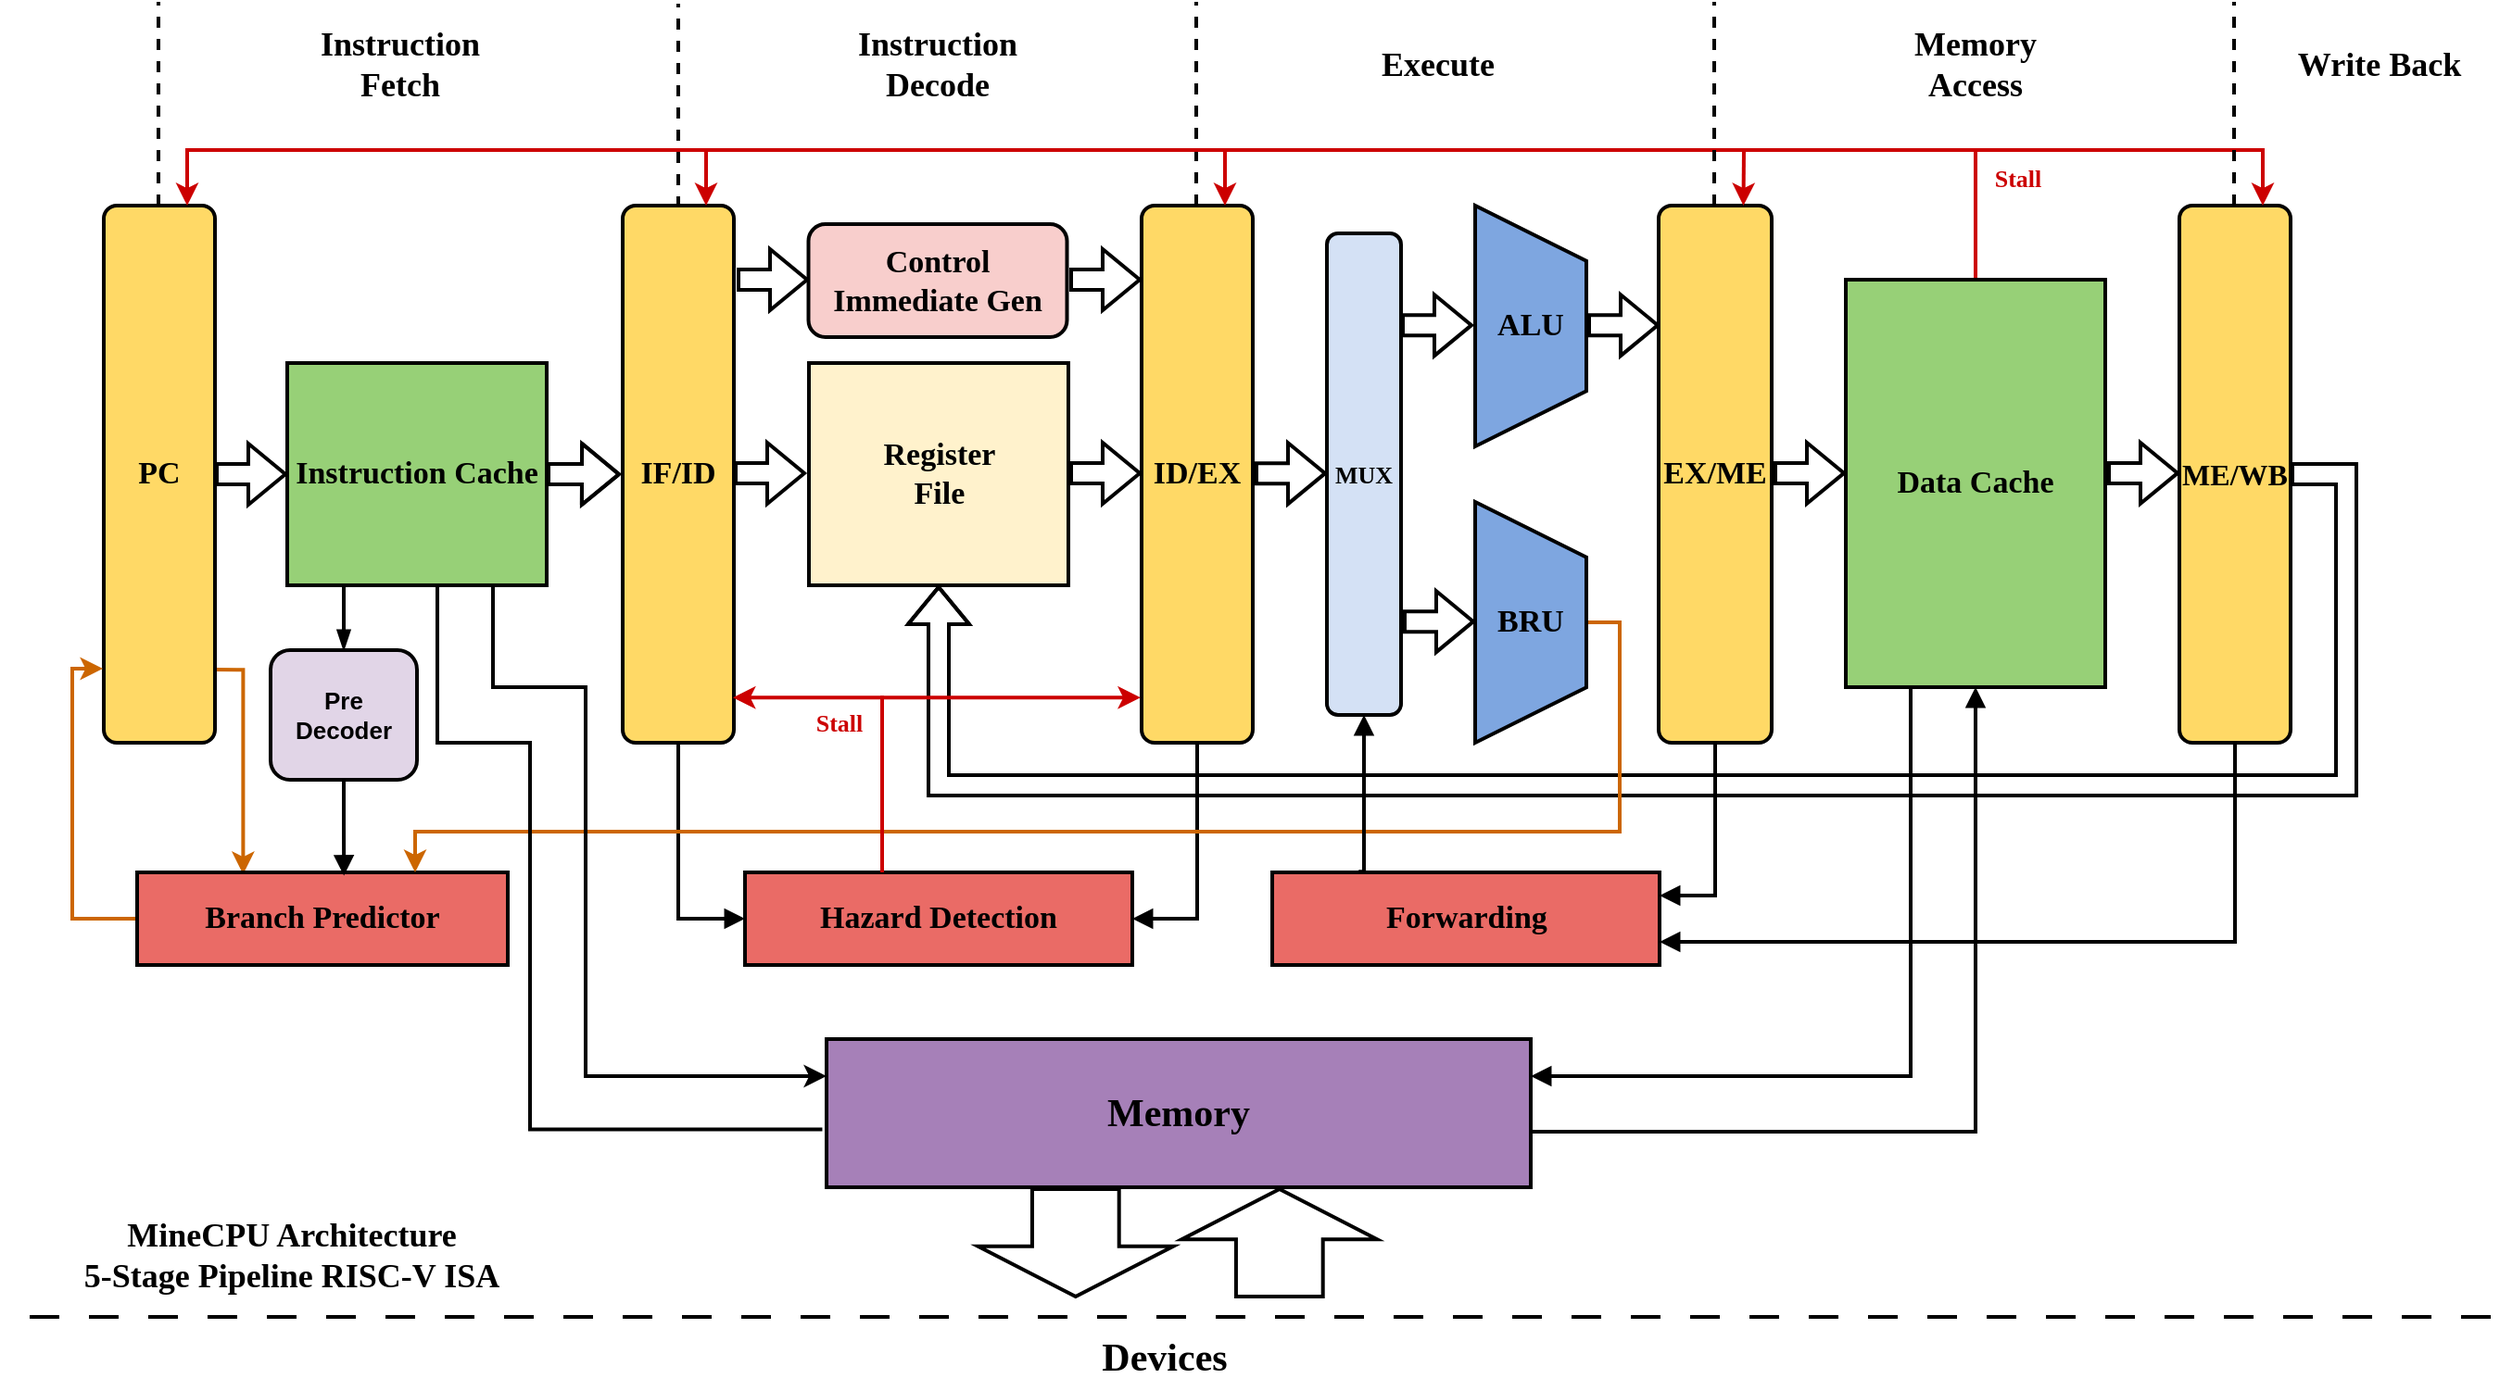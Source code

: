 <mxfile version="23.1.5" type="device">
  <diagram name="第 1 页" id="0rYRHhfyeYts_oOujGHw">
    <mxGraphModel dx="1764" dy="1348" grid="0" gridSize="10" guides="1" tooltips="1" connect="1" arrows="1" fold="1" page="0" pageScale="1" pageWidth="1169" pageHeight="827" background="none" math="0" shadow="0">
      <root>
        <mxCell id="0" />
        <mxCell id="1" parent="0" />
        <mxCell id="AgFiocdv4cvHruoCQxN_-11" style="edgeStyle=orthogonalEdgeStyle;rounded=0;orthogonalLoop=1;jettySize=auto;html=1;exitX=0.992;exitY=0.864;exitDx=0;exitDy=0;strokeWidth=2;exitPerimeter=0;strokeColor=#CC6600;entryX=0.286;entryY=0.02;entryDx=0;entryDy=0;entryPerimeter=0;" parent="1" source="o8w3iRxZlJbCGSuV9Qv7-1" target="AgFiocdv4cvHruoCQxN_-10" edge="1">
          <mxGeometry relative="1" as="geometry">
            <Array as="points">
              <mxPoint x="145" y="401" />
            </Array>
            <mxPoint x="145" y="507" as="targetPoint" />
          </mxGeometry>
        </mxCell>
        <mxCell id="o8w3iRxZlJbCGSuV9Qv7-1" value="&lt;font face=&quot;Comic Sans MS&quot; size=&quot;1&quot;&gt;&lt;b style=&quot;font-size: 17px;&quot;&gt;PC&lt;/b&gt;&lt;/font&gt;" style="rounded=1;whiteSpace=wrap;html=1;absoluteArcSize=1;arcSize=14;strokeWidth=2;fillColor=#FFD966;" parent="1" vertex="1">
          <mxGeometry x="70" y="150" width="60" height="290" as="geometry" />
        </mxCell>
        <mxCell id="AgFiocdv4cvHruoCQxN_-28" style="edgeStyle=orthogonalEdgeStyle;rounded=0;orthogonalLoop=1;jettySize=auto;html=1;exitX=0.5;exitY=1;exitDx=0;exitDy=0;entryX=0;entryY=0.5;entryDx=0;entryDy=0;strokeWidth=2;endArrow=block;endFill=1;" parent="1" source="o8w3iRxZlJbCGSuV9Qv7-2" target="AgFiocdv4cvHruoCQxN_-26" edge="1">
          <mxGeometry relative="1" as="geometry">
            <Array as="points">
              <mxPoint x="380" y="535" />
            </Array>
          </mxGeometry>
        </mxCell>
        <mxCell id="o8w3iRxZlJbCGSuV9Qv7-2" value="&lt;font face=&quot;Comic Sans MS&quot; size=&quot;1&quot;&gt;&lt;b style=&quot;font-size: 17px;&quot;&gt;IF/ID&lt;/b&gt;&lt;/font&gt;" style="rounded=1;whiteSpace=wrap;html=1;absoluteArcSize=1;arcSize=14;strokeWidth=2;fillColor=#FFD966;" parent="1" vertex="1">
          <mxGeometry x="350" y="150" width="60" height="290" as="geometry" />
        </mxCell>
        <mxCell id="AgFiocdv4cvHruoCQxN_-27" style="edgeStyle=orthogonalEdgeStyle;rounded=0;orthogonalLoop=1;jettySize=auto;html=1;exitX=0.5;exitY=1;exitDx=0;exitDy=0;entryX=1;entryY=0.5;entryDx=0;entryDy=0;strokeWidth=2;endArrow=block;endFill=1;" parent="1" source="o8w3iRxZlJbCGSuV9Qv7-3" target="AgFiocdv4cvHruoCQxN_-26" edge="1">
          <mxGeometry relative="1" as="geometry" />
        </mxCell>
        <mxCell id="o8w3iRxZlJbCGSuV9Qv7-3" value="&lt;font face=&quot;Comic Sans MS&quot; size=&quot;1&quot;&gt;&lt;b style=&quot;font-size: 17px;&quot;&gt;ID/EX&lt;/b&gt;&lt;/font&gt;" style="rounded=1;whiteSpace=wrap;html=1;absoluteArcSize=1;arcSize=14;strokeWidth=2;fillColor=#FFD966;" parent="1" vertex="1">
          <mxGeometry x="630" y="150" width="60" height="290" as="geometry" />
        </mxCell>
        <mxCell id="AgFiocdv4cvHruoCQxN_-15" style="edgeStyle=orthogonalEdgeStyle;rounded=0;orthogonalLoop=1;jettySize=auto;html=1;exitX=0.5;exitY=1;exitDx=0;exitDy=0;entryX=1;entryY=0.25;entryDx=0;entryDy=0;strokeWidth=2;endArrow=block;endFill=1;" parent="1" source="o8w3iRxZlJbCGSuV9Qv7-4" target="AgFiocdv4cvHruoCQxN_-14" edge="1">
          <mxGeometry relative="1" as="geometry" />
        </mxCell>
        <mxCell id="o8w3iRxZlJbCGSuV9Qv7-4" value="&lt;b style=&quot;&quot;&gt;&lt;font face=&quot;Comic Sans MS&quot; style=&quot;font-size: 17px;&quot;&gt;EX/ME&lt;/font&gt;&lt;/b&gt;" style="rounded=1;whiteSpace=wrap;html=1;absoluteArcSize=1;arcSize=14;strokeWidth=2;gradientColor=none;fillColor=#FFD966;" parent="1" vertex="1">
          <mxGeometry x="909" y="150" width="61" height="290" as="geometry" />
        </mxCell>
        <mxCell id="AgFiocdv4cvHruoCQxN_-16" style="edgeStyle=orthogonalEdgeStyle;rounded=0;orthogonalLoop=1;jettySize=auto;html=1;exitX=0.5;exitY=1;exitDx=0;exitDy=0;entryX=1;entryY=0.75;entryDx=0;entryDy=0;strokeWidth=2;endArrow=block;endFill=1;" parent="1" source="o8w3iRxZlJbCGSuV9Qv7-5" target="AgFiocdv4cvHruoCQxN_-14" edge="1">
          <mxGeometry relative="1" as="geometry" />
        </mxCell>
        <mxCell id="AgFiocdv4cvHruoCQxN_-81" style="edgeStyle=orthogonalEdgeStyle;rounded=0;orthogonalLoop=1;jettySize=auto;html=1;exitX=1;exitY=0.5;exitDx=0;exitDy=0;entryX=0.5;entryY=1;entryDx=0;entryDy=0;strokeWidth=2;shape=flexArrow;" parent="1" source="o8w3iRxZlJbCGSuV9Qv7-5" target="AgFiocdv4cvHruoCQxN_-58" edge="1">
          <mxGeometry relative="1" as="geometry">
            <Array as="points">
              <mxPoint x="1280" y="295" />
              <mxPoint x="1280" y="463" />
              <mxPoint x="520" y="463" />
            </Array>
          </mxGeometry>
        </mxCell>
        <mxCell id="o8w3iRxZlJbCGSuV9Qv7-5" value="&lt;b style=&quot;&quot;&gt;&lt;font style=&quot;font-size: 16px;&quot; face=&quot;Comic Sans MS&quot;&gt;ME/WB&lt;/font&gt;&lt;/b&gt;" style="rounded=1;whiteSpace=wrap;html=1;absoluteArcSize=1;arcSize=14;strokeWidth=2;fillColor=#FFD966;" parent="1" vertex="1">
          <mxGeometry x="1190" y="150" width="60" height="290" as="geometry" />
        </mxCell>
        <mxCell id="AgFiocdv4cvHruoCQxN_-1" value="" style="endArrow=none;dashed=1;html=1;rounded=0;strokeWidth=2;" parent="1" edge="1">
          <mxGeometry width="50" height="50" relative="1" as="geometry">
            <mxPoint x="380" y="151" as="sourcePoint" />
            <mxPoint x="380" y="41" as="targetPoint" />
          </mxGeometry>
        </mxCell>
        <mxCell id="AgFiocdv4cvHruoCQxN_-3" value="&lt;font size=&quot;1&quot; face=&quot;Comic Sans MS&quot; style=&quot;&quot;&gt;&lt;b style=&quot;font-size: 17px;&quot;&gt;ALU&lt;/b&gt;&lt;/font&gt;" style="verticalLabelPosition=middle;verticalAlign=middle;html=1;shape=trapezoid;perimeter=trapezoidPerimeter;whiteSpace=wrap;size=0.23;arcSize=10;flipV=1;labelPosition=center;align=center;strokeWidth=2;direction=south;fillColor=#7EA6E0;" parent="1" vertex="1">
          <mxGeometry x="810" y="150" width="60" height="130" as="geometry" />
        </mxCell>
        <mxCell id="AgFiocdv4cvHruoCQxN_-5" value="" style="endArrow=none;dashed=1;html=1;rounded=0;strokeWidth=2;" parent="1" edge="1">
          <mxGeometry width="50" height="50" relative="1" as="geometry">
            <mxPoint x="659.5" y="150" as="sourcePoint" />
            <mxPoint x="659.5" y="40" as="targetPoint" />
          </mxGeometry>
        </mxCell>
        <mxCell id="AgFiocdv4cvHruoCQxN_-6" value="" style="endArrow=none;dashed=1;html=1;rounded=0;strokeWidth=2;" parent="1" edge="1">
          <mxGeometry width="50" height="50" relative="1" as="geometry">
            <mxPoint x="99.5" y="150" as="sourcePoint" />
            <mxPoint x="99.5" y="40" as="targetPoint" />
          </mxGeometry>
        </mxCell>
        <mxCell id="AgFiocdv4cvHruoCQxN_-7" value="&lt;b&gt;&lt;font style=&quot;font-size: 18px;&quot;&gt;Instruction Fetch&lt;/font&gt;&lt;/b&gt;" style="text;html=1;align=center;verticalAlign=middle;whiteSpace=wrap;rounded=0;fontFamily=Comic Sans MS;" parent="1" vertex="1">
          <mxGeometry x="180" y="59" width="100" height="30" as="geometry" />
        </mxCell>
        <mxCell id="AgFiocdv4cvHruoCQxN_-8" value="&lt;b&gt;&lt;font style=&quot;font-size: 18px;&quot;&gt;Instruction Decode&lt;/font&gt;&lt;/b&gt;" style="text;html=1;align=center;verticalAlign=middle;whiteSpace=wrap;rounded=0;fontFamily=Comic Sans MS;" parent="1" vertex="1">
          <mxGeometry x="470" y="59" width="100" height="30" as="geometry" />
        </mxCell>
        <mxCell id="AgFiocdv4cvHruoCQxN_-12" style="edgeStyle=orthogonalEdgeStyle;rounded=0;orthogonalLoop=1;jettySize=auto;html=1;exitX=0;exitY=0.5;exitDx=0;exitDy=0;entryX=-0.008;entryY=0.862;entryDx=0;entryDy=0;strokeWidth=2;entryPerimeter=0;strokeColor=#CC6600;" parent="1" source="AgFiocdv4cvHruoCQxN_-10" target="o8w3iRxZlJbCGSuV9Qv7-1" edge="1">
          <mxGeometry relative="1" as="geometry">
            <Array as="points">
              <mxPoint x="53" y="535" />
              <mxPoint x="53" y="400" />
            </Array>
          </mxGeometry>
        </mxCell>
        <mxCell id="AgFiocdv4cvHruoCQxN_-10" value="&lt;b&gt;&lt;font face=&quot;Comic Sans MS&quot; style=&quot;font-size: 17px;&quot;&gt;Branch Predictor&lt;/font&gt;&lt;/b&gt;" style="rounded=0;whiteSpace=wrap;html=1;strokeWidth=2;fillColor=#EA6B66;" parent="1" vertex="1">
          <mxGeometry x="88" y="510" width="200" height="50" as="geometry" />
        </mxCell>
        <mxCell id="AgFiocdv4cvHruoCQxN_-32" style="edgeStyle=orthogonalEdgeStyle;rounded=0;orthogonalLoop=1;jettySize=auto;html=1;exitX=0.5;exitY=0;exitDx=0;exitDy=0;entryX=0.75;entryY=0;entryDx=0;entryDy=0;strokeWidth=2;strokeColor=#CC6600;" parent="1" source="AgFiocdv4cvHruoCQxN_-13" target="AgFiocdv4cvHruoCQxN_-10" edge="1">
          <mxGeometry relative="1" as="geometry">
            <Array as="points">
              <mxPoint x="888" y="375" />
              <mxPoint x="888" y="488" />
              <mxPoint x="238" y="488" />
            </Array>
          </mxGeometry>
        </mxCell>
        <mxCell id="AgFiocdv4cvHruoCQxN_-13" value="&lt;b&gt;&lt;font face=&quot;Comic Sans MS&quot; style=&quot;font-size: 17px;&quot;&gt;BRU&lt;/font&gt;&lt;/b&gt;" style="verticalLabelPosition=middle;verticalAlign=middle;html=1;shape=trapezoid;perimeter=trapezoidPerimeter;whiteSpace=wrap;size=0.23;arcSize=10;flipV=1;labelPosition=center;align=center;strokeWidth=2;direction=south;fillColor=#7EA6E0;" parent="1" vertex="1">
          <mxGeometry x="810" y="310" width="60" height="130" as="geometry" />
        </mxCell>
        <mxCell id="AgFiocdv4cvHruoCQxN_-68" style="edgeStyle=orthogonalEdgeStyle;rounded=0;orthogonalLoop=1;jettySize=auto;html=1;exitX=0.223;exitY=-0.008;exitDx=0;exitDy=0;entryX=0.5;entryY=1;entryDx=0;entryDy=0;strokeWidth=2;exitPerimeter=0;endArrow=block;endFill=1;" parent="1" source="AgFiocdv4cvHruoCQxN_-14" target="AgFiocdv4cvHruoCQxN_-67" edge="1">
          <mxGeometry relative="1" as="geometry">
            <Array as="points">
              <mxPoint x="750" y="510" />
            </Array>
          </mxGeometry>
        </mxCell>
        <mxCell id="AgFiocdv4cvHruoCQxN_-14" value="&lt;b&gt;&lt;font face=&quot;Comic Sans MS&quot; style=&quot;font-size: 17px;&quot;&gt;Forwarding&lt;/font&gt;&lt;/b&gt;" style="rounded=0;whiteSpace=wrap;html=1;strokeWidth=2;fillColor=#EA6B66;" parent="1" vertex="1">
          <mxGeometry x="700.5" y="510" width="209" height="50" as="geometry" />
        </mxCell>
        <mxCell id="AgFiocdv4cvHruoCQxN_-46" value="" style="edgeStyle=orthogonalEdgeStyle;rounded=0;orthogonalLoop=1;jettySize=auto;html=1;strokeWidth=2;shape=flexArrow;fillColor=none;" parent="1" source="AgFiocdv4cvHruoCQxN_-18" edge="1">
          <mxGeometry relative="1" as="geometry">
            <mxPoint x="349" y="295.059" as="targetPoint" />
            <Array as="points">
              <mxPoint x="329" y="295" />
              <mxPoint x="329" y="295" />
            </Array>
          </mxGeometry>
        </mxCell>
        <mxCell id="AgFiocdv4cvHruoCQxN_-54" style="edgeStyle=orthogonalEdgeStyle;rounded=0;orthogonalLoop=1;jettySize=auto;html=1;exitX=0.75;exitY=1;exitDx=0;exitDy=0;entryX=0;entryY=0.25;entryDx=0;entryDy=0;strokeWidth=2;" parent="1" source="AgFiocdv4cvHruoCQxN_-18" target="AgFiocdv4cvHruoCQxN_-25" edge="1">
          <mxGeometry relative="1" as="geometry">
            <Array as="points">
              <mxPoint x="275" y="310" />
              <mxPoint x="280" y="310" />
              <mxPoint x="280" y="410" />
              <mxPoint x="330" y="410" />
              <mxPoint x="330" y="620" />
            </Array>
          </mxGeometry>
        </mxCell>
        <mxCell id="AgFiocdv4cvHruoCQxN_-55" style="edgeStyle=orthogonalEdgeStyle;rounded=0;orthogonalLoop=1;jettySize=auto;html=1;entryX=-0.006;entryY=0.609;entryDx=0;entryDy=0;entryPerimeter=0;strokeWidth=2;startArrow=classic;startFill=1;endArrow=none;endFill=0;" parent="1" target="AgFiocdv4cvHruoCQxN_-25" edge="1">
          <mxGeometry relative="1" as="geometry">
            <mxPoint x="250" y="320" as="sourcePoint" />
            <Array as="points">
              <mxPoint x="250" y="440" />
              <mxPoint x="300" y="440" />
              <mxPoint x="300" y="649" />
            </Array>
          </mxGeometry>
        </mxCell>
        <mxCell id="AgFiocdv4cvHruoCQxN_-80" style="edgeStyle=orthogonalEdgeStyle;rounded=0;orthogonalLoop=1;jettySize=auto;html=1;exitX=0.25;exitY=1;exitDx=0;exitDy=0;entryX=0.5;entryY=0;entryDx=0;entryDy=0;strokeWidth=2;endArrow=blockThin;endFill=1;" parent="1" source="AgFiocdv4cvHruoCQxN_-18" target="AgFiocdv4cvHruoCQxN_-39" edge="1">
          <mxGeometry relative="1" as="geometry" />
        </mxCell>
        <mxCell id="AgFiocdv4cvHruoCQxN_-18" value="&lt;b&gt;&lt;font face=&quot;Comic Sans MS&quot; style=&quot;font-size: 17px;&quot;&gt;Instruction Cache&lt;/font&gt;&lt;/b&gt;" style="rounded=0;whiteSpace=wrap;html=1;strokeWidth=2;fillColor=#97D077;" parent="1" vertex="1">
          <mxGeometry x="169" y="235" width="140" height="120" as="geometry" />
        </mxCell>
        <mxCell id="AgFiocdv4cvHruoCQxN_-34" style="edgeStyle=orthogonalEdgeStyle;rounded=0;orthogonalLoop=1;jettySize=auto;html=1;exitX=0.5;exitY=0;exitDx=0;exitDy=0;entryX=0.75;entryY=0;entryDx=0;entryDy=0;strokeWidth=2;strokeColor=#CC0000;" parent="1" source="AgFiocdv4cvHruoCQxN_-19" target="o8w3iRxZlJbCGSuV9Qv7-1" edge="1">
          <mxGeometry relative="1" as="geometry">
            <Array as="points">
              <mxPoint x="1080" y="120" />
              <mxPoint x="115" y="120" />
            </Array>
          </mxGeometry>
        </mxCell>
        <mxCell id="AgFiocdv4cvHruoCQxN_-38" style="edgeStyle=orthogonalEdgeStyle;rounded=0;orthogonalLoop=1;jettySize=auto;html=1;exitX=0.5;exitY=0;exitDx=0;exitDy=0;entryX=0.75;entryY=0;entryDx=0;entryDy=0;strokeWidth=2;strokeColor=#CC0000;" parent="1" source="AgFiocdv4cvHruoCQxN_-19" target="o8w3iRxZlJbCGSuV9Qv7-5" edge="1">
          <mxGeometry relative="1" as="geometry">
            <Array as="points">
              <mxPoint x="1080" y="120" />
              <mxPoint x="1235" y="120" />
            </Array>
          </mxGeometry>
        </mxCell>
        <mxCell id="AgFiocdv4cvHruoCQxN_-50" style="edgeStyle=orthogonalEdgeStyle;rounded=0;orthogonalLoop=1;jettySize=auto;html=1;exitX=0.25;exitY=1;exitDx=0;exitDy=0;entryX=1;entryY=0.25;entryDx=0;entryDy=0;strokeWidth=2;endArrow=block;endFill=1;" parent="1" source="AgFiocdv4cvHruoCQxN_-19" target="AgFiocdv4cvHruoCQxN_-25" edge="1">
          <mxGeometry relative="1" as="geometry" />
        </mxCell>
        <mxCell id="AgFiocdv4cvHruoCQxN_-19" value="&lt;b&gt;&lt;font face=&quot;Comic Sans MS&quot; style=&quot;font-size: 17px;&quot;&gt;Data Cache&lt;/font&gt;&lt;/b&gt;" style="rounded=0;whiteSpace=wrap;html=1;strokeWidth=2;fillColor=#97D077;" parent="1" vertex="1">
          <mxGeometry x="1010" y="190" width="140" height="220" as="geometry" />
        </mxCell>
        <mxCell id="AgFiocdv4cvHruoCQxN_-20" value="&lt;b&gt;&lt;font style=&quot;font-size: 18px;&quot;&gt;Execute&lt;/font&gt;&lt;/b&gt;" style="text;html=1;align=center;verticalAlign=middle;whiteSpace=wrap;rounded=0;fontFamily=Comic Sans MS;" parent="1" vertex="1">
          <mxGeometry x="740" y="59" width="100" height="30" as="geometry" />
        </mxCell>
        <mxCell id="AgFiocdv4cvHruoCQxN_-21" value="&lt;b&gt;&lt;font style=&quot;font-size: 18px;&quot;&gt;Memory Access&lt;/font&gt;&lt;/b&gt;" style="text;html=1;align=center;verticalAlign=middle;whiteSpace=wrap;rounded=0;fontFamily=Comic Sans MS;" parent="1" vertex="1">
          <mxGeometry x="1030" y="59" width="100" height="30" as="geometry" />
        </mxCell>
        <mxCell id="AgFiocdv4cvHruoCQxN_-22" value="" style="endArrow=none;dashed=1;html=1;rounded=0;strokeWidth=2;" parent="1" edge="1">
          <mxGeometry width="50" height="50" relative="1" as="geometry">
            <mxPoint x="939" y="150" as="sourcePoint" />
            <mxPoint x="939" y="40" as="targetPoint" />
          </mxGeometry>
        </mxCell>
        <mxCell id="AgFiocdv4cvHruoCQxN_-23" value="" style="endArrow=none;dashed=1;html=1;rounded=0;strokeWidth=2;" parent="1" edge="1">
          <mxGeometry width="50" height="50" relative="1" as="geometry">
            <mxPoint x="1219.5" y="150" as="sourcePoint" />
            <mxPoint x="1219.5" y="40" as="targetPoint" />
          </mxGeometry>
        </mxCell>
        <mxCell id="AgFiocdv4cvHruoCQxN_-24" value="&lt;b&gt;&lt;font style=&quot;font-size: 18px;&quot;&gt;Write Back&lt;/font&gt;&lt;/b&gt;" style="text;html=1;align=center;verticalAlign=middle;whiteSpace=wrap;rounded=0;fontFamily=Comic Sans MS;" parent="1" vertex="1">
          <mxGeometry x="1248" y="59" width="100" height="30" as="geometry" />
        </mxCell>
        <mxCell id="AgFiocdv4cvHruoCQxN_-51" style="edgeStyle=orthogonalEdgeStyle;rounded=0;orthogonalLoop=1;jettySize=auto;html=1;exitX=1;exitY=0.5;exitDx=0;exitDy=0;entryX=0.5;entryY=1;entryDx=0;entryDy=0;strokeWidth=2;endArrow=block;endFill=1;" parent="1" source="AgFiocdv4cvHruoCQxN_-25" target="AgFiocdv4cvHruoCQxN_-19" edge="1">
          <mxGeometry relative="1" as="geometry">
            <Array as="points">
              <mxPoint x="840" y="650" />
              <mxPoint x="1080" y="650" />
            </Array>
          </mxGeometry>
        </mxCell>
        <mxCell id="AgFiocdv4cvHruoCQxN_-83" style="edgeStyle=orthogonalEdgeStyle;rounded=0;orthogonalLoop=1;jettySize=auto;html=1;exitX=0.5;exitY=1;exitDx=0;exitDy=0;shape=flexArrow;strokeWidth=2;targetPerimeterSpacing=0;endSize=8.376;startSize=5;sourcePerimeterSpacing=0;width=45.882;endWidth=56.471;" parent="1" edge="1">
          <mxGeometry relative="1" as="geometry">
            <mxPoint x="594.41" y="740" as="targetPoint" />
            <mxPoint x="594.41" y="680" as="sourcePoint" />
          </mxGeometry>
        </mxCell>
        <mxCell id="AgFiocdv4cvHruoCQxN_-25" value="&lt;b&gt;&lt;font face=&quot;Comic Sans MS&quot; style=&quot;font-size: 21px;&quot;&gt;Memory&lt;/font&gt;&lt;/b&gt;" style="rounded=0;whiteSpace=wrap;html=1;strokeWidth=2;fillColor=#A680B8;" parent="1" vertex="1">
          <mxGeometry x="460" y="600" width="380" height="80" as="geometry" />
        </mxCell>
        <mxCell id="AgFiocdv4cvHruoCQxN_-26" value="&lt;b&gt;&lt;font face=&quot;Comic Sans MS&quot; style=&quot;font-size: 17px;&quot;&gt;Hazard Detection&lt;/font&gt;&lt;/b&gt;" style="rounded=0;whiteSpace=wrap;html=1;strokeWidth=2;fillColor=#EA6B66;" parent="1" vertex="1">
          <mxGeometry x="416" y="510" width="209" height="50" as="geometry" />
        </mxCell>
        <mxCell id="AgFiocdv4cvHruoCQxN_-30" style="edgeStyle=orthogonalEdgeStyle;rounded=0;orthogonalLoop=1;jettySize=auto;html=1;entryX=0.991;entryY=0.916;entryDx=0;entryDy=0;entryPerimeter=0;strokeWidth=2;strokeColor=#CC0000;" parent="1" target="o8w3iRxZlJbCGSuV9Qv7-2" edge="1">
          <mxGeometry relative="1" as="geometry">
            <mxPoint x="490" y="510" as="sourcePoint" />
            <Array as="points">
              <mxPoint x="490" y="510" />
              <mxPoint x="490" y="416" />
            </Array>
          </mxGeometry>
        </mxCell>
        <mxCell id="AgFiocdv4cvHruoCQxN_-31" style="edgeStyle=orthogonalEdgeStyle;rounded=0;orthogonalLoop=1;jettySize=auto;html=1;entryX=-0.009;entryY=0.916;entryDx=0;entryDy=0;entryPerimeter=0;strokeWidth=2;strokeColor=#CC0000;" parent="1" target="o8w3iRxZlJbCGSuV9Qv7-3" edge="1">
          <mxGeometry relative="1" as="geometry">
            <mxPoint x="490" y="510" as="sourcePoint" />
            <Array as="points">
              <mxPoint x="490" y="510" />
              <mxPoint x="490" y="416" />
            </Array>
          </mxGeometry>
        </mxCell>
        <mxCell id="AgFiocdv4cvHruoCQxN_-35" value="" style="endArrow=classic;html=1;rounded=0;entryX=0.75;entryY=0;entryDx=0;entryDy=0;strokeWidth=2;strokeColor=#CC0000;" parent="1" target="o8w3iRxZlJbCGSuV9Qv7-2" edge="1">
          <mxGeometry width="50" height="50" relative="1" as="geometry">
            <mxPoint x="395" y="120" as="sourcePoint" />
            <mxPoint x="610" y="170" as="targetPoint" />
          </mxGeometry>
        </mxCell>
        <mxCell id="AgFiocdv4cvHruoCQxN_-36" value="" style="endArrow=classic;html=1;rounded=0;entryX=0.75;entryY=0;entryDx=0;entryDy=0;strokeWidth=2;strokeColor=#CC0000;" parent="1" target="o8w3iRxZlJbCGSuV9Qv7-3" edge="1">
          <mxGeometry width="50" height="50" relative="1" as="geometry">
            <mxPoint x="675" y="120" as="sourcePoint" />
            <mxPoint x="405" y="160" as="targetPoint" />
          </mxGeometry>
        </mxCell>
        <mxCell id="AgFiocdv4cvHruoCQxN_-37" value="" style="endArrow=classic;html=1;rounded=0;entryX=0.75;entryY=0;entryDx=0;entryDy=0;strokeWidth=2;strokeColor=#CC0000;" parent="1" target="o8w3iRxZlJbCGSuV9Qv7-4" edge="1">
          <mxGeometry width="50" height="50" relative="1" as="geometry">
            <mxPoint x="955" y="120" as="sourcePoint" />
            <mxPoint x="685" y="160" as="targetPoint" />
          </mxGeometry>
        </mxCell>
        <mxCell id="G1Qclrd5s6sE_gAB-Y7U-4" style="edgeStyle=orthogonalEdgeStyle;rounded=0;orthogonalLoop=1;jettySize=auto;html=1;exitX=0.5;exitY=1;exitDx=0;exitDy=0;strokeWidth=2;entryX=0.558;entryY=0.036;entryDx=0;entryDy=0;entryPerimeter=0;endArrow=block;endFill=1;" edge="1" parent="1" source="AgFiocdv4cvHruoCQxN_-39" target="AgFiocdv4cvHruoCQxN_-10">
          <mxGeometry relative="1" as="geometry">
            <mxPoint x="199.6" y="507.8" as="targetPoint" />
          </mxGeometry>
        </mxCell>
        <mxCell id="AgFiocdv4cvHruoCQxN_-39" value="&lt;b&gt;&lt;font style=&quot;font-size: 13px;&quot;&gt;Pre&lt;br&gt;Decoder&lt;/font&gt;&lt;/b&gt;" style="rounded=1;whiteSpace=wrap;html=1;strokeWidth=2;fillColor=#E1D5E7;" parent="1" vertex="1">
          <mxGeometry x="160" y="390" width="79" height="70" as="geometry" />
        </mxCell>
        <mxCell id="AgFiocdv4cvHruoCQxN_-47" style="edgeStyle=orthogonalEdgeStyle;rounded=0;orthogonalLoop=1;jettySize=auto;html=1;entryX=0;entryY=0.5;entryDx=0;entryDy=0;strokeWidth=2;shape=flexArrow;fillColor=none;" parent="1" target="AgFiocdv4cvHruoCQxN_-18" edge="1">
          <mxGeometry relative="1" as="geometry">
            <mxPoint x="130" y="295" as="sourcePoint" />
            <Array as="points">
              <mxPoint x="130" y="295" />
            </Array>
          </mxGeometry>
        </mxCell>
        <mxCell id="AgFiocdv4cvHruoCQxN_-58" value="&lt;b style=&quot;font-size: 17px;&quot;&gt;&lt;font face=&quot;Comic Sans MS&quot; style=&quot;font-size: 17px;&quot;&gt;Register &lt;br&gt;File&lt;/font&gt;&lt;/b&gt;" style="rounded=0;whiteSpace=wrap;html=1;strokeWidth=2;fillColor=#FFF2CC;" parent="1" vertex="1">
          <mxGeometry x="450.5" y="235" width="140" height="120" as="geometry" />
        </mxCell>
        <mxCell id="AgFiocdv4cvHruoCQxN_-59" style="edgeStyle=orthogonalEdgeStyle;rounded=0;orthogonalLoop=1;jettySize=auto;html=1;entryX=0;entryY=0.5;entryDx=0;entryDy=0;strokeWidth=2;shape=flexArrow;" parent="1" edge="1">
          <mxGeometry relative="1" as="geometry">
            <mxPoint x="410" y="294.47" as="sourcePoint" />
            <mxPoint x="449" y="294.47" as="targetPoint" />
            <Array as="points">
              <mxPoint x="410" y="294.47" />
            </Array>
          </mxGeometry>
        </mxCell>
        <mxCell id="AgFiocdv4cvHruoCQxN_-60" style="edgeStyle=orthogonalEdgeStyle;rounded=0;orthogonalLoop=1;jettySize=auto;html=1;entryX=0;entryY=0.5;entryDx=0;entryDy=0;strokeWidth=2;shape=flexArrow;" parent="1" edge="1">
          <mxGeometry relative="1" as="geometry">
            <mxPoint x="591" y="294.47" as="sourcePoint" />
            <mxPoint x="630" y="294.47" as="targetPoint" />
            <Array as="points">
              <mxPoint x="591" y="294.47" />
            </Array>
          </mxGeometry>
        </mxCell>
        <mxCell id="AgFiocdv4cvHruoCQxN_-62" value="&lt;b style=&quot;font-size: 17px;&quot;&gt;&lt;font face=&quot;Comic Sans MS&quot; style=&quot;font-size: 17px;&quot;&gt;Control&lt;br&gt;Immediate Gen&lt;/font&gt;&lt;/b&gt;" style="rounded=1;whiteSpace=wrap;html=1;strokeWidth=2;fillColor=#F8CECC;" parent="1" vertex="1">
          <mxGeometry x="450.25" y="160" width="139.5" height="61" as="geometry" />
        </mxCell>
        <mxCell id="AgFiocdv4cvHruoCQxN_-65" style="edgeStyle=orthogonalEdgeStyle;rounded=0;orthogonalLoop=1;jettySize=auto;html=1;entryX=0;entryY=0.5;entryDx=0;entryDy=0;strokeWidth=2;shape=flexArrow;" parent="1" edge="1">
          <mxGeometry relative="1" as="geometry">
            <mxPoint x="971" y="294.44" as="sourcePoint" />
            <mxPoint x="1010" y="294.44" as="targetPoint" />
            <Array as="points">
              <mxPoint x="971" y="294.44" />
            </Array>
          </mxGeometry>
        </mxCell>
        <mxCell id="AgFiocdv4cvHruoCQxN_-66" style="edgeStyle=orthogonalEdgeStyle;rounded=0;orthogonalLoop=1;jettySize=auto;html=1;entryX=0;entryY=0.5;entryDx=0;entryDy=0;strokeWidth=2;shape=flexArrow;" parent="1" edge="1">
          <mxGeometry relative="1" as="geometry">
            <mxPoint x="1151" y="294.44" as="sourcePoint" />
            <mxPoint x="1190" y="294.44" as="targetPoint" />
            <Array as="points">
              <mxPoint x="1151" y="294.44" />
            </Array>
          </mxGeometry>
        </mxCell>
        <mxCell id="AgFiocdv4cvHruoCQxN_-67" value="&lt;b&gt;&lt;font face=&quot;Comic Sans MS&quot; style=&quot;font-size: 13px;&quot;&gt;MUX&lt;/font&gt;&lt;/b&gt;" style="rounded=1;whiteSpace=wrap;html=1;strokeWidth=2;fillColor=#D4E1F5;" parent="1" vertex="1">
          <mxGeometry x="730" y="165" width="40" height="260" as="geometry" />
        </mxCell>
        <mxCell id="AgFiocdv4cvHruoCQxN_-71" style="edgeStyle=orthogonalEdgeStyle;rounded=0;orthogonalLoop=1;jettySize=auto;html=1;entryX=0;entryY=0.5;entryDx=0;entryDy=0;strokeWidth=2;shape=flexArrow;" parent="1" edge="1">
          <mxGeometry relative="1" as="geometry">
            <mxPoint x="771" y="374.58" as="sourcePoint" />
            <mxPoint x="810" y="374.58" as="targetPoint" />
            <Array as="points">
              <mxPoint x="771" y="374.58" />
            </Array>
          </mxGeometry>
        </mxCell>
        <mxCell id="AgFiocdv4cvHruoCQxN_-73" style="edgeStyle=orthogonalEdgeStyle;rounded=0;orthogonalLoop=1;jettySize=auto;html=1;entryX=0;entryY=0.5;entryDx=0;entryDy=0;strokeWidth=2;shape=flexArrow;" parent="1" edge="1">
          <mxGeometry relative="1" as="geometry">
            <mxPoint x="591" y="190.0" as="sourcePoint" />
            <mxPoint x="630" y="190.0" as="targetPoint" />
            <Array as="points">
              <mxPoint x="591" y="190.0" />
            </Array>
          </mxGeometry>
        </mxCell>
        <mxCell id="AgFiocdv4cvHruoCQxN_-74" style="edgeStyle=orthogonalEdgeStyle;rounded=0;orthogonalLoop=1;jettySize=auto;html=1;entryX=0;entryY=0.5;entryDx=0;entryDy=0;strokeWidth=2;shape=flexArrow;" parent="1" edge="1">
          <mxGeometry relative="1" as="geometry">
            <mxPoint x="770" y="214.58" as="sourcePoint" />
            <mxPoint x="809" y="214.58" as="targetPoint" />
            <Array as="points">
              <mxPoint x="770" y="214.58" />
            </Array>
          </mxGeometry>
        </mxCell>
        <mxCell id="AgFiocdv4cvHruoCQxN_-75" style="edgeStyle=orthogonalEdgeStyle;rounded=0;orthogonalLoop=1;jettySize=auto;html=1;entryX=0;entryY=0.5;entryDx=0;entryDy=0;strokeWidth=2;shape=flexArrow;" parent="1" edge="1">
          <mxGeometry relative="1" as="geometry">
            <mxPoint x="691" y="294.58" as="sourcePoint" />
            <mxPoint x="730" y="294.58" as="targetPoint" />
            <Array as="points">
              <mxPoint x="691" y="294.58" />
            </Array>
          </mxGeometry>
        </mxCell>
        <mxCell id="AgFiocdv4cvHruoCQxN_-76" style="edgeStyle=orthogonalEdgeStyle;rounded=0;orthogonalLoop=1;jettySize=auto;html=1;entryX=0;entryY=0.5;entryDx=0;entryDy=0;strokeWidth=2;shape=flexArrow;" parent="1" edge="1">
          <mxGeometry relative="1" as="geometry">
            <mxPoint x="870.5" y="214.58" as="sourcePoint" />
            <mxPoint x="909.5" y="214.58" as="targetPoint" />
            <Array as="points">
              <mxPoint x="870.5" y="214.58" />
            </Array>
          </mxGeometry>
        </mxCell>
        <mxCell id="AgFiocdv4cvHruoCQxN_-77" style="edgeStyle=orthogonalEdgeStyle;rounded=0;orthogonalLoop=1;jettySize=auto;html=1;entryX=0;entryY=0.5;entryDx=0;entryDy=0;strokeWidth=2;shape=flexArrow;" parent="1" edge="1">
          <mxGeometry relative="1" as="geometry">
            <mxPoint x="411.5" y="190.0" as="sourcePoint" />
            <mxPoint x="450.5" y="190.0" as="targetPoint" />
            <Array as="points">
              <mxPoint x="411.5" y="190.0" />
            </Array>
          </mxGeometry>
        </mxCell>
        <mxCell id="AgFiocdv4cvHruoCQxN_-84" value="" style="endArrow=none;dashed=1;html=1;rounded=0;strokeWidth=2;dashPattern=8 8;" parent="1" edge="1">
          <mxGeometry width="50" height="50" relative="1" as="geometry">
            <mxPoint x="30" y="750" as="sourcePoint" />
            <mxPoint x="1360" y="750" as="targetPoint" />
          </mxGeometry>
        </mxCell>
        <mxCell id="AgFiocdv4cvHruoCQxN_-85" style="edgeStyle=orthogonalEdgeStyle;rounded=0;orthogonalLoop=1;jettySize=auto;html=1;exitX=0.5;exitY=1;exitDx=0;exitDy=0;shape=flexArrow;strokeWidth=2;targetPerimeterSpacing=0;endSize=8.376;startSize=8.376;sourcePerimeterSpacing=0;width=45.882;endWidth=56.471;startArrow=block;endArrow=none;endFill=0;startWidth=56.471;" parent="1" edge="1">
          <mxGeometry relative="1" as="geometry">
            <mxPoint x="704.41" y="740" as="targetPoint" />
            <mxPoint x="704.41" y="680" as="sourcePoint" />
          </mxGeometry>
        </mxCell>
        <mxCell id="AgFiocdv4cvHruoCQxN_-88" value="&lt;b&gt;&lt;font face=&quot;Comic Sans MS&quot; style=&quot;font-size: 21px;&quot;&gt;Devices&lt;/font&gt;&lt;/b&gt;" style="text;html=1;align=center;verticalAlign=middle;whiteSpace=wrap;rounded=0;" parent="1" vertex="1">
          <mxGeometry x="378" y="755" width="529" height="34" as="geometry" />
        </mxCell>
        <mxCell id="AgFiocdv4cvHruoCQxN_-89" value="&lt;font size=&quot;1&quot; color=&quot;#cc0000&quot; face=&quot;Comic Sans MS&quot;&gt;&lt;b style=&quot;font-size: 13px;&quot;&gt;Stall&lt;/b&gt;&lt;/font&gt;" style="text;html=1;align=center;verticalAlign=middle;whiteSpace=wrap;rounded=0;" parent="1" vertex="1">
          <mxGeometry x="1073" y="120" width="60" height="30" as="geometry" />
        </mxCell>
        <mxCell id="AgFiocdv4cvHruoCQxN_-90" value="&lt;font size=&quot;1&quot; face=&quot;Comic Sans MS&quot; style=&quot;&quot;&gt;&lt;b style=&quot;font-size: 18px;&quot;&gt;MineCPU Architecture&lt;br&gt;5-Stage Pipeline RISC-V ISA&lt;br&gt;&lt;/b&gt;&lt;/font&gt;" style="text;html=1;align=center;verticalAlign=middle;whiteSpace=wrap;rounded=0;" parent="1" vertex="1">
          <mxGeometry x="14" y="680" width="315" height="74" as="geometry" />
        </mxCell>
        <mxCell id="AgFiocdv4cvHruoCQxN_-91" value="&lt;font size=&quot;1&quot; color=&quot;#cc0000&quot; face=&quot;Comic Sans MS&quot;&gt;&lt;b style=&quot;font-size: 13px;&quot;&gt;Stall&lt;/b&gt;&lt;/font&gt;" style="text;html=1;align=center;verticalAlign=middle;whiteSpace=wrap;rounded=0;" parent="1" vertex="1">
          <mxGeometry x="437" y="414" width="60" height="30" as="geometry" />
        </mxCell>
      </root>
    </mxGraphModel>
  </diagram>
</mxfile>
